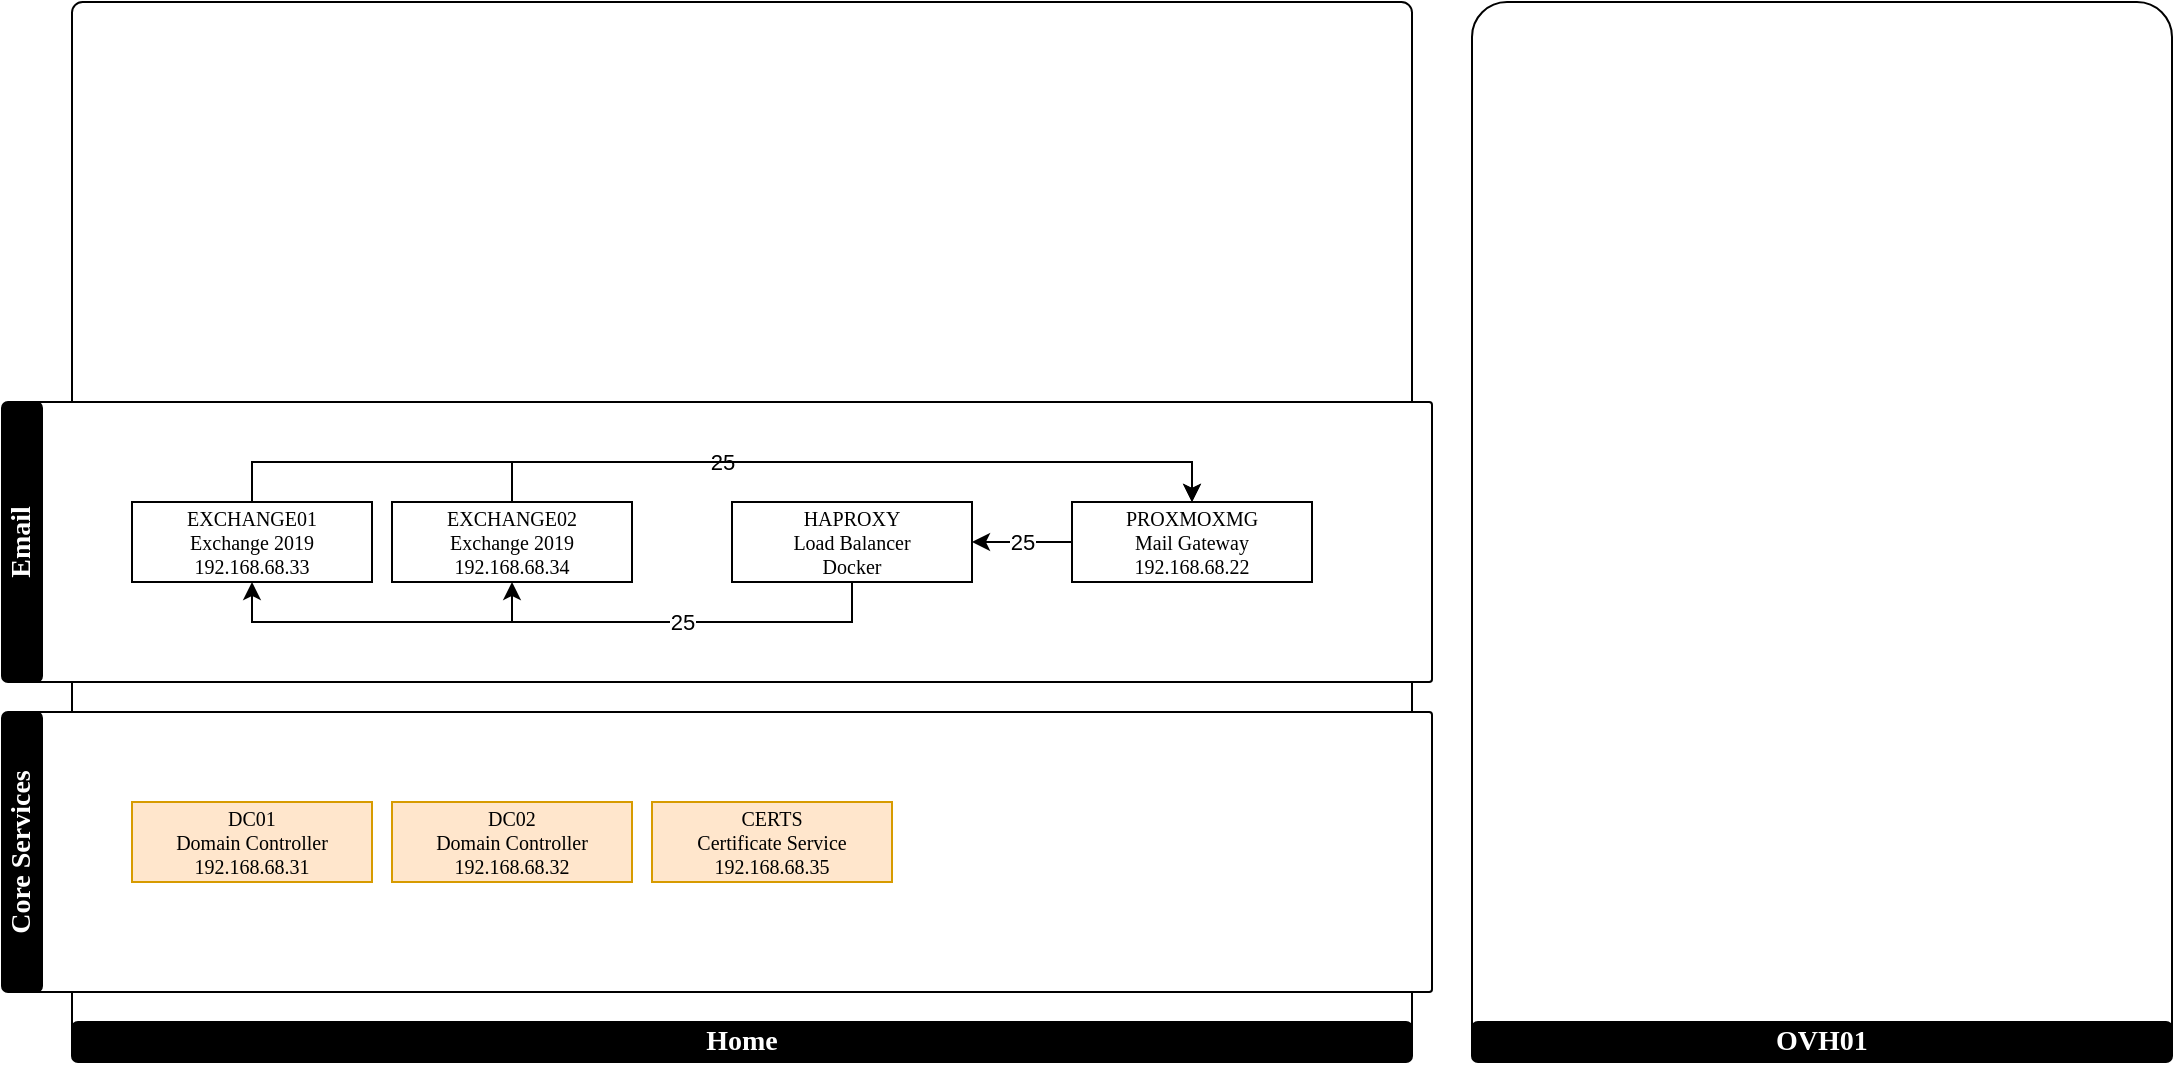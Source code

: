<mxfile version="26.2.9">
  <diagram name="Page-1" id="zrWwjbiDtQBJcJE_cv7U">
    <mxGraphModel dx="817" dy="537" grid="1" gridSize="10" guides="1" tooltips="1" connect="1" arrows="1" fold="1" page="1" pageScale="1" pageWidth="1169" pageHeight="827" math="0" shadow="0">
      <root>
        <mxCell id="0" />
        <mxCell id="1" parent="0" />
        <mxCell id="uXoRd1pnjCwWPmxxC1xs-4" value="" style="rounded=1;whiteSpace=wrap;html=1;arcSize=1;fillColor=default;" vertex="1" parent="1">
          <mxGeometry x="70" y="230" width="670" height="530" as="geometry" />
        </mxCell>
        <mxCell id="uXoRd1pnjCwWPmxxC1xs-3" value="" style="rounded=1;whiteSpace=wrap;html=1;arcSize=5;fillColor=default;" vertex="1" parent="1">
          <mxGeometry x="770" y="230" width="350" height="530" as="geometry" />
        </mxCell>
        <mxCell id="uXoRd1pnjCwWPmxxC1xs-1" value="&lt;font&gt;&lt;span style=&quot;&quot;&gt;&lt;span&gt;&lt;font&gt;OVH01&lt;/font&gt;&lt;/span&gt;&lt;/span&gt;&lt;/font&gt;" style="rounded=1;whiteSpace=wrap;html=1;rotation=0;fillColor=#000000;strokeColor=#000000;fontFamily=Lucida Console;fontSize=14;fontColor=light-dark(#ffffff, #ededed);fontStyle=1" vertex="1" parent="1">
          <mxGeometry x="770" y="740" width="350" height="20" as="geometry" />
        </mxCell>
        <mxCell id="uXoRd1pnjCwWPmxxC1xs-2" value="&lt;div&gt;Home&lt;/div&gt;" style="rounded=1;whiteSpace=wrap;html=1;rotation=0;fillColor=#000000;strokeColor=#000000;align=center;fontFamily=Lucida Console;fontColor=light-dark(#ffffff, #ededed);fontStyle=1;fontSize=14;" vertex="1" parent="1">
          <mxGeometry x="70" y="740" width="670" height="20" as="geometry" />
        </mxCell>
        <mxCell id="uXoRd1pnjCwWPmxxC1xs-11" value="" style="group" vertex="1" connectable="0" parent="1">
          <mxGeometry x="35" y="585" width="715" height="140" as="geometry" />
        </mxCell>
        <mxCell id="uXoRd1pnjCwWPmxxC1xs-6" value="" style="rounded=1;whiteSpace=wrap;html=1;arcSize=1;fillColor=default;" vertex="1" parent="uXoRd1pnjCwWPmxxC1xs-11">
          <mxGeometry x="5" width="710" height="140" as="geometry" />
        </mxCell>
        <mxCell id="uXoRd1pnjCwWPmxxC1xs-5" value="Core Services" style="rounded=1;whiteSpace=wrap;html=1;rotation=-90;fillColor=#000000;strokeColor=#000000;align=center;fontFamily=Lucida Console;fontColor=light-dark(#ffffff, #ededed);fontStyle=1;fontSize=14;" vertex="1" parent="uXoRd1pnjCwWPmxxC1xs-11">
          <mxGeometry x="-60" y="60" width="140" height="20" as="geometry" />
        </mxCell>
        <mxCell id="uXoRd1pnjCwWPmxxC1xs-16" value="&lt;div&gt;CERTS&lt;/div&gt;&lt;div&gt;Certificate Service&lt;br&gt;&lt;/div&gt;&lt;div&gt;192.168.68.35&lt;br&gt;&lt;/div&gt;" style="rounded=0;whiteSpace=wrap;html=1;fillColor=#ffe6cc;strokeColor=#d79b00;fontFamily=Lucida Console;fontSize=10;" vertex="1" parent="uXoRd1pnjCwWPmxxC1xs-11">
          <mxGeometry x="325" y="45" width="120" height="40" as="geometry" />
        </mxCell>
        <mxCell id="uXoRd1pnjCwWPmxxC1xs-7" value="&lt;div&gt;DC01&lt;/div&gt;&lt;div&gt;Domain Controller&lt;/div&gt;&lt;div&gt;192.168.68.31&lt;br&gt;&lt;/div&gt;" style="rounded=0;whiteSpace=wrap;html=1;fillColor=#ffe6cc;strokeColor=#d79b00;fontFamily=Lucida Console;fontSize=10;" vertex="1" parent="1">
          <mxGeometry x="100" y="630" width="120" height="40" as="geometry" />
        </mxCell>
        <mxCell id="uXoRd1pnjCwWPmxxC1xs-8" value="&lt;div&gt;DC02&lt;/div&gt;&lt;div&gt;Domain Controller&lt;/div&gt;&lt;div&gt;192.168.68.32&lt;br&gt;&lt;/div&gt;" style="rounded=0;whiteSpace=wrap;html=1;fillColor=#ffe6cc;strokeColor=#d79b00;fontFamily=Lucida Console;fontSize=10;" vertex="1" parent="1">
          <mxGeometry x="230" y="630" width="120" height="40" as="geometry" />
        </mxCell>
        <mxCell id="uXoRd1pnjCwWPmxxC1xs-12" value="" style="group" vertex="1" connectable="0" parent="1">
          <mxGeometry x="35" y="430" width="715" height="140" as="geometry" />
        </mxCell>
        <mxCell id="uXoRd1pnjCwWPmxxC1xs-13" value="" style="rounded=1;whiteSpace=wrap;html=1;arcSize=1;fillColor=default;" vertex="1" parent="uXoRd1pnjCwWPmxxC1xs-12">
          <mxGeometry x="5" width="710" height="140" as="geometry" />
        </mxCell>
        <mxCell id="uXoRd1pnjCwWPmxxC1xs-14" value="Email" style="rounded=1;whiteSpace=wrap;html=1;rotation=-90;fillColor=#000000;strokeColor=#000000;align=center;fontFamily=Lucida Console;fontColor=light-dark(#ffffff, #ededed);fontStyle=1;fontSize=14;" vertex="1" parent="uXoRd1pnjCwWPmxxC1xs-12">
          <mxGeometry x="-60" y="60" width="140" height="20" as="geometry" />
        </mxCell>
        <mxCell id="uXoRd1pnjCwWPmxxC1xs-29" value="25" style="edgeStyle=orthogonalEdgeStyle;rounded=0;orthogonalLoop=1;jettySize=auto;html=1;exitX=0.5;exitY=0;exitDx=0;exitDy=0;entryX=0.5;entryY=0;entryDx=0;entryDy=0;" edge="1" parent="uXoRd1pnjCwWPmxxC1xs-12" source="uXoRd1pnjCwWPmxxC1xs-9" target="uXoRd1pnjCwWPmxxC1xs-15">
          <mxGeometry relative="1" as="geometry" />
        </mxCell>
        <mxCell id="uXoRd1pnjCwWPmxxC1xs-9" value="&lt;div&gt;EXCHANGE01&lt;/div&gt;&lt;div&gt;Exchange 2019&lt;br&gt;&lt;/div&gt;&lt;div&gt;192.168.68.33&lt;br&gt;&lt;/div&gt;" style="rounded=0;whiteSpace=wrap;html=1;fontFamily=Lucida Console;fontSize=10;" vertex="1" parent="uXoRd1pnjCwWPmxxC1xs-12">
          <mxGeometry x="65" y="50" width="120" height="40" as="geometry" />
        </mxCell>
        <mxCell id="uXoRd1pnjCwWPmxxC1xs-28" style="edgeStyle=orthogonalEdgeStyle;rounded=0;orthogonalLoop=1;jettySize=auto;html=1;exitX=0.5;exitY=0;exitDx=0;exitDy=0;entryX=0.5;entryY=0;entryDx=0;entryDy=0;" edge="1" parent="uXoRd1pnjCwWPmxxC1xs-12" source="uXoRd1pnjCwWPmxxC1xs-10" target="uXoRd1pnjCwWPmxxC1xs-15">
          <mxGeometry relative="1" as="geometry" />
        </mxCell>
        <mxCell id="uXoRd1pnjCwWPmxxC1xs-10" value="&lt;div&gt;EXCHANGE02&lt;/div&gt;&lt;div&gt;Exchange 2019&lt;br&gt;&lt;/div&gt;&lt;div&gt;192.168.68.34&lt;br&gt;&lt;/div&gt;" style="rounded=0;whiteSpace=wrap;html=1;fontFamily=Lucida Console;fontSize=10;" vertex="1" parent="uXoRd1pnjCwWPmxxC1xs-12">
          <mxGeometry x="195" y="50" width="120" height="40" as="geometry" />
        </mxCell>
        <mxCell id="uXoRd1pnjCwWPmxxC1xs-27" value="25" style="edgeStyle=orthogonalEdgeStyle;rounded=0;orthogonalLoop=1;jettySize=auto;html=1;exitX=0;exitY=0.5;exitDx=0;exitDy=0;entryX=1;entryY=0.5;entryDx=0;entryDy=0;" edge="1" parent="uXoRd1pnjCwWPmxxC1xs-12" source="uXoRd1pnjCwWPmxxC1xs-15" target="uXoRd1pnjCwWPmxxC1xs-23">
          <mxGeometry relative="1" as="geometry" />
        </mxCell>
        <mxCell id="uXoRd1pnjCwWPmxxC1xs-15" value="&lt;div&gt;PROXMOXMG&lt;/div&gt;&lt;div&gt;Mail Gateway&lt;/div&gt;&lt;div&gt;192.168.68.22&lt;br&gt;&lt;/div&gt;" style="rounded=0;whiteSpace=wrap;html=1;fontFamily=Lucida Console;fontSize=10;" vertex="1" parent="uXoRd1pnjCwWPmxxC1xs-12">
          <mxGeometry x="535" y="50" width="120" height="40" as="geometry" />
        </mxCell>
        <mxCell id="uXoRd1pnjCwWPmxxC1xs-25" style="edgeStyle=orthogonalEdgeStyle;rounded=0;orthogonalLoop=1;jettySize=auto;html=1;exitX=0.5;exitY=1;exitDx=0;exitDy=0;entryX=0.5;entryY=1;entryDx=0;entryDy=0;" edge="1" parent="uXoRd1pnjCwWPmxxC1xs-12" source="uXoRd1pnjCwWPmxxC1xs-23" target="uXoRd1pnjCwWPmxxC1xs-9">
          <mxGeometry relative="1" as="geometry" />
        </mxCell>
        <mxCell id="uXoRd1pnjCwWPmxxC1xs-26" value="25" style="edgeStyle=orthogonalEdgeStyle;rounded=0;orthogonalLoop=1;jettySize=auto;html=1;exitX=0.5;exitY=1;exitDx=0;exitDy=0;entryX=0.5;entryY=1;entryDx=0;entryDy=0;" edge="1" parent="uXoRd1pnjCwWPmxxC1xs-12" source="uXoRd1pnjCwWPmxxC1xs-23" target="uXoRd1pnjCwWPmxxC1xs-10">
          <mxGeometry relative="1" as="geometry" />
        </mxCell>
        <mxCell id="uXoRd1pnjCwWPmxxC1xs-23" value="&lt;div&gt;HAPROXY&lt;/div&gt;&lt;div&gt;Load Balancer&lt;br&gt;&lt;/div&gt;&lt;div&gt;Docker&lt;br&gt;&lt;/div&gt;" style="rounded=0;whiteSpace=wrap;html=1;fontFamily=Lucida Console;fontSize=10;" vertex="1" parent="uXoRd1pnjCwWPmxxC1xs-12">
          <mxGeometry x="365" y="50" width="120" height="40" as="geometry" />
        </mxCell>
      </root>
    </mxGraphModel>
  </diagram>
</mxfile>
